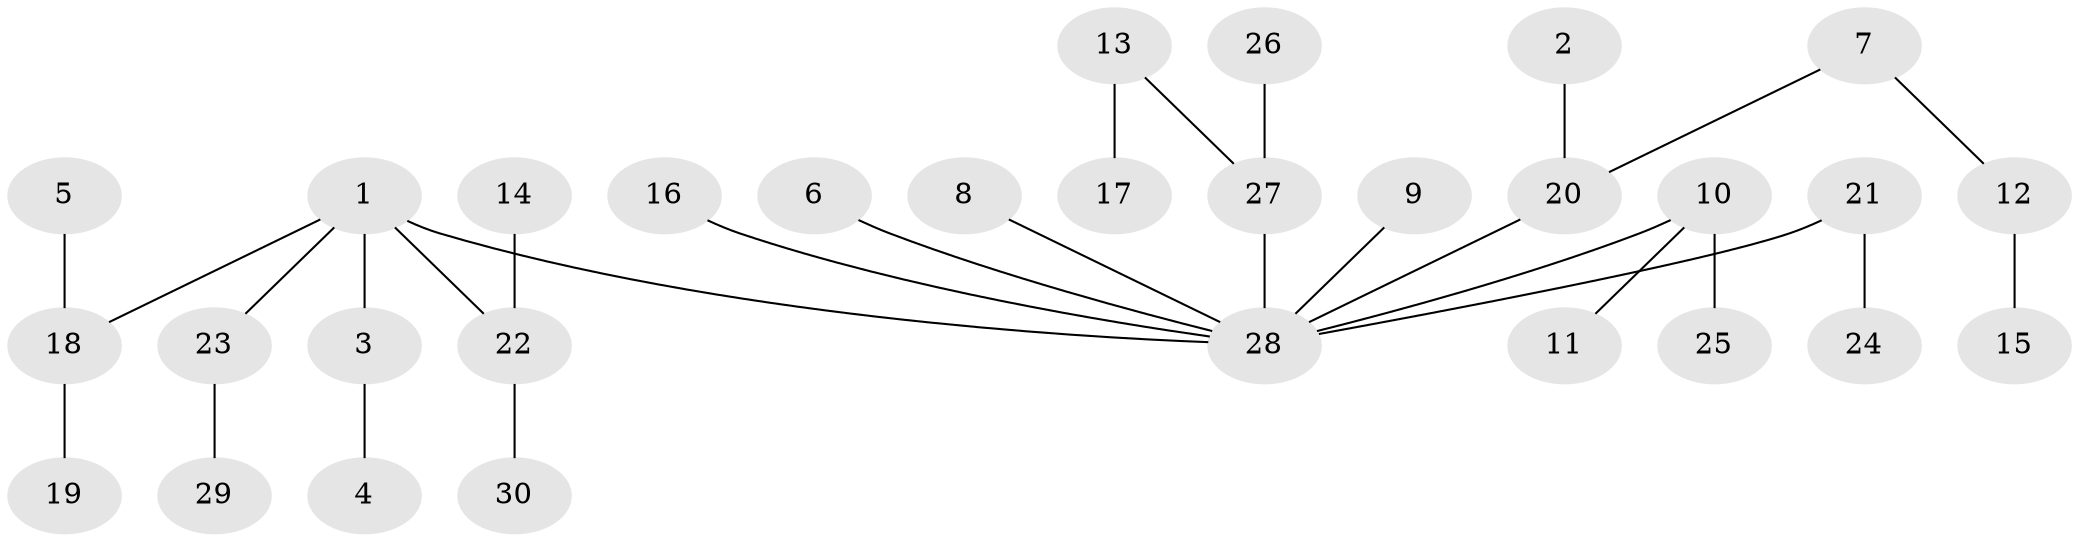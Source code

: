 // original degree distribution, {2: 0.21311475409836064, 4: 0.06557377049180328, 11: 0.01639344262295082, 1: 0.5573770491803278, 5: 0.04918032786885246, 3: 0.09836065573770492}
// Generated by graph-tools (version 1.1) at 2025/26/03/09/25 03:26:30]
// undirected, 30 vertices, 29 edges
graph export_dot {
graph [start="1"]
  node [color=gray90,style=filled];
  1;
  2;
  3;
  4;
  5;
  6;
  7;
  8;
  9;
  10;
  11;
  12;
  13;
  14;
  15;
  16;
  17;
  18;
  19;
  20;
  21;
  22;
  23;
  24;
  25;
  26;
  27;
  28;
  29;
  30;
  1 -- 3 [weight=1.0];
  1 -- 18 [weight=1.0];
  1 -- 22 [weight=1.0];
  1 -- 23 [weight=1.0];
  1 -- 28 [weight=1.0];
  2 -- 20 [weight=1.0];
  3 -- 4 [weight=1.0];
  5 -- 18 [weight=1.0];
  6 -- 28 [weight=1.0];
  7 -- 12 [weight=1.0];
  7 -- 20 [weight=1.0];
  8 -- 28 [weight=1.0];
  9 -- 28 [weight=1.0];
  10 -- 11 [weight=1.0];
  10 -- 25 [weight=1.0];
  10 -- 28 [weight=1.0];
  12 -- 15 [weight=1.0];
  13 -- 17 [weight=1.0];
  13 -- 27 [weight=1.0];
  14 -- 22 [weight=1.0];
  16 -- 28 [weight=1.0];
  18 -- 19 [weight=1.0];
  20 -- 28 [weight=1.0];
  21 -- 24 [weight=1.0];
  21 -- 28 [weight=1.0];
  22 -- 30 [weight=1.0];
  23 -- 29 [weight=1.0];
  26 -- 27 [weight=1.0];
  27 -- 28 [weight=1.0];
}
